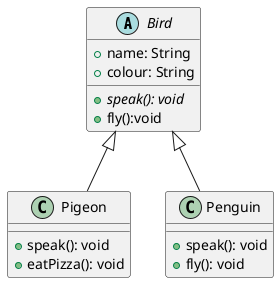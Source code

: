 @startuml
'https://plantuml.com/class-diagram


abstract class Bird {
    + name: String
    + colour: String

    {abstract} +speak(): void
    +fly():void
}

class Pigeon {
    +speak(): void
    +eatPizza(): void
}

class Penguin {
    +speak(): void
    +fly(): void
}

Bird <|-- Pigeon
Bird <|-- Penguin

@enduml